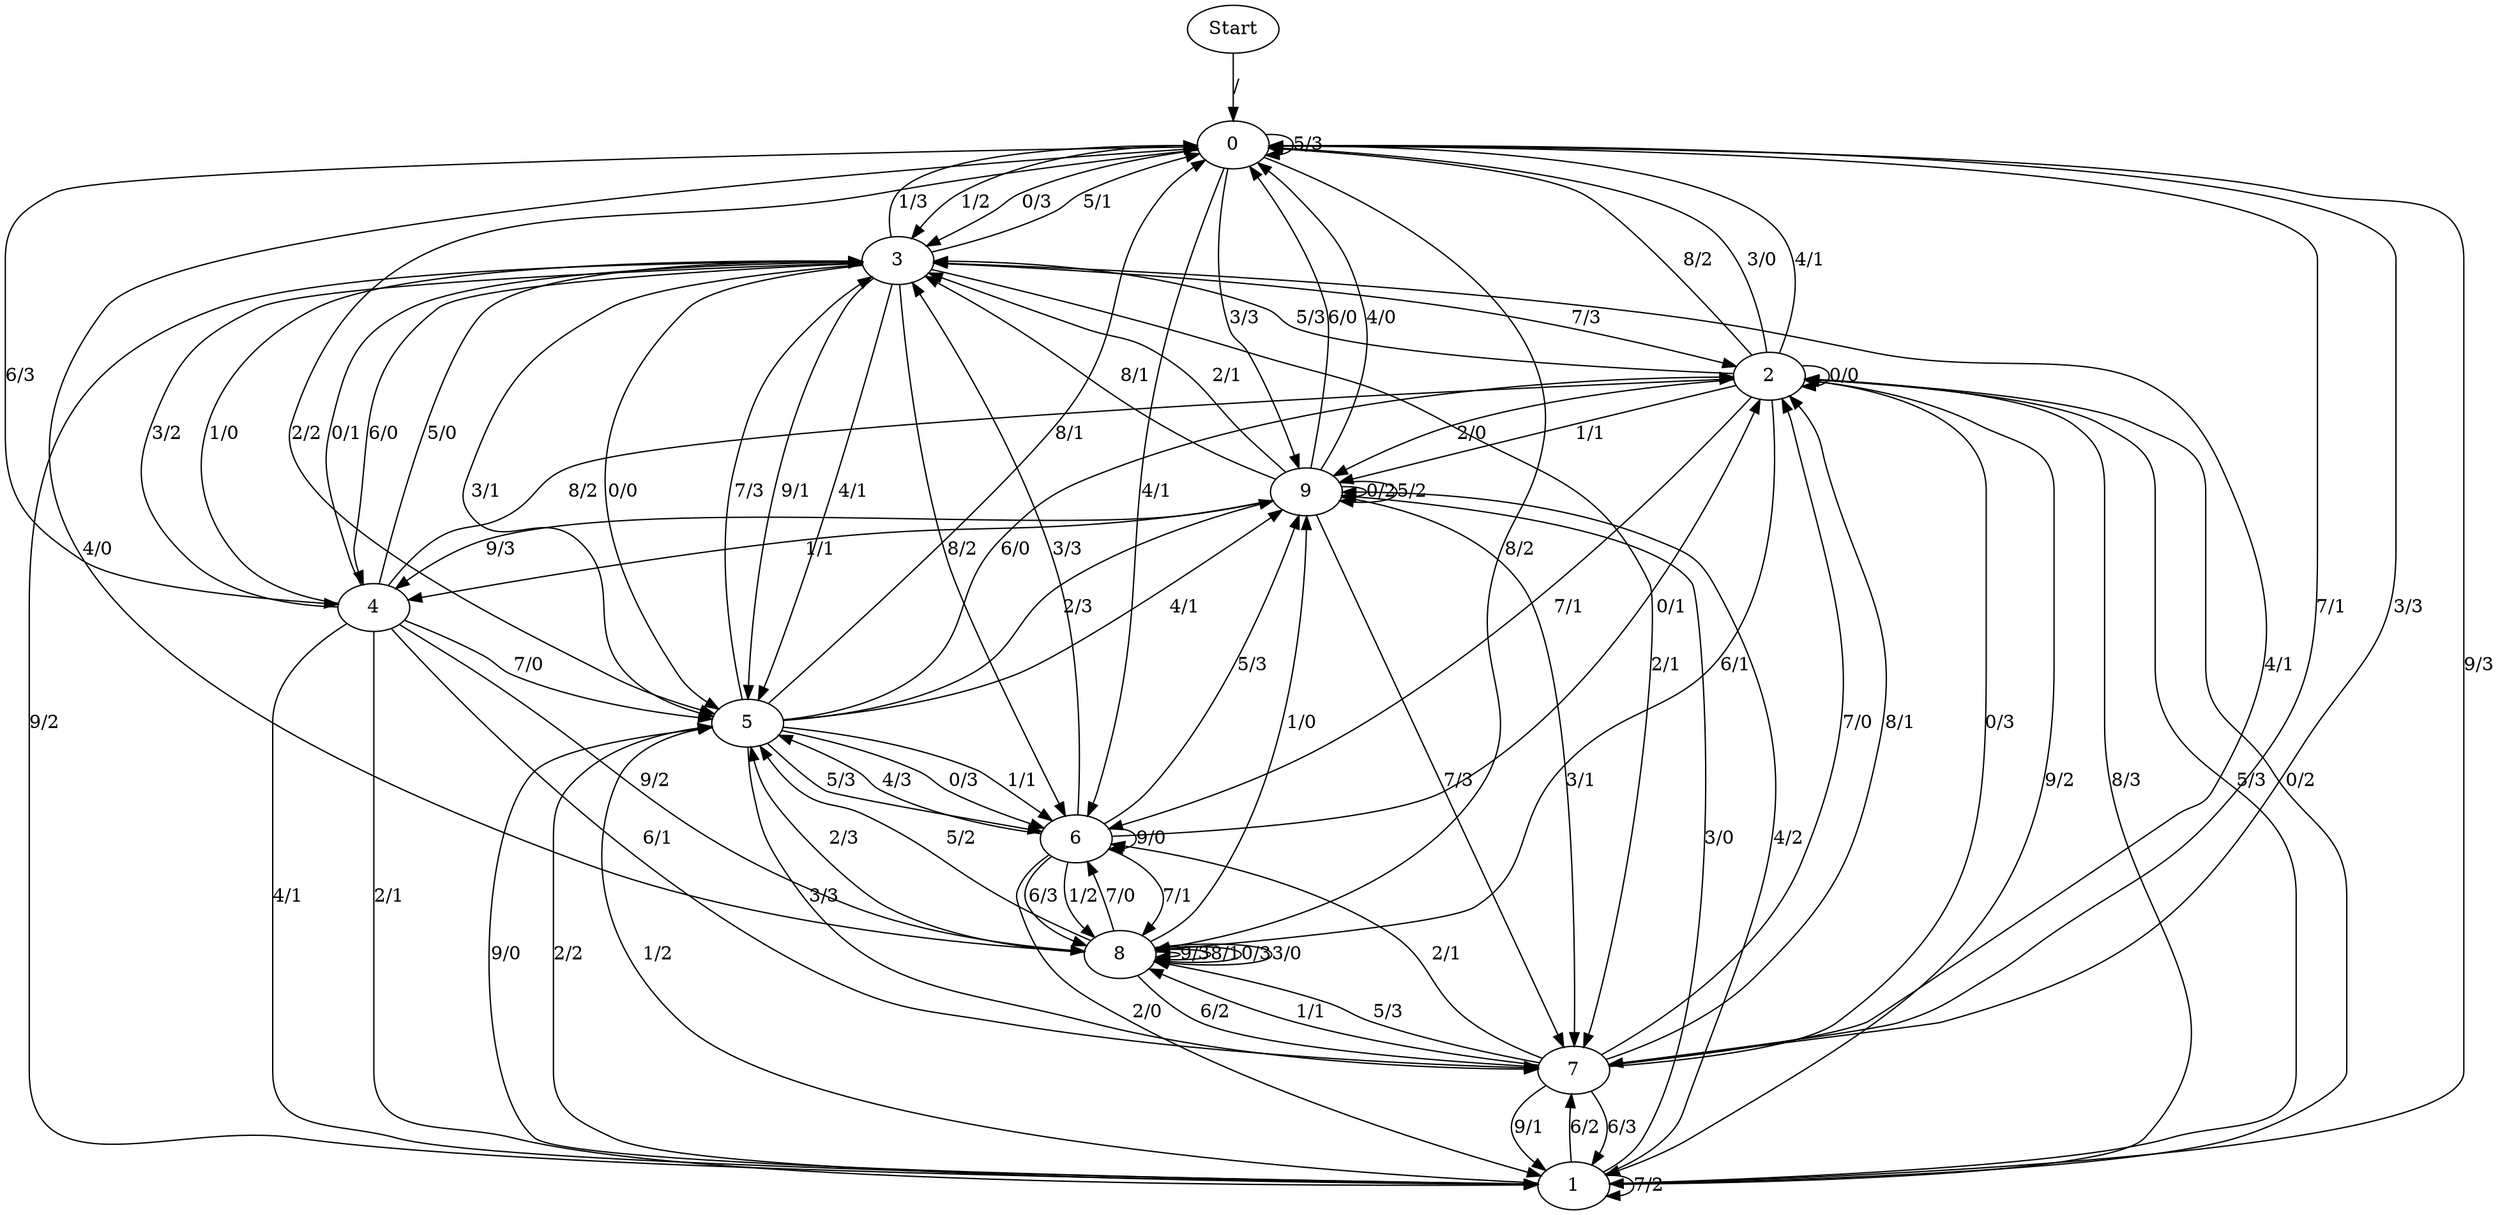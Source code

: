 digraph {
	Start -> 0 [label="/"]
	0 -> 3 [label="1/2"]
	0 -> 7 [label="7/1"]
	0 -> 1 [label="9/3"]
	0 -> 4 [label="6/3"]
	0 -> 3 [label="0/3"]
	0 -> 8 [label="8/2"]
	0 -> 5 [label="2/2"]
	0 -> 6 [label="4/1"]
	0 -> 0 [label="5/3"]
	0 -> 9 [label="3/3"]
	7 -> 8 [label="1/1"]
	7 -> 3 [label="4/1"]
	7 -> 1 [label="6/3"]
	7 -> 2 [label="0/3"]
	7 -> 2 [label="7/0"]
	7 -> 8 [label="5/3"]
	7 -> 2 [label="8/1"]
	7 -> 1 [label="9/1"]
	7 -> 6 [label="2/1"]
	7 -> 0 [label="3/3"]
	3 -> 2 [label="7/3"]
	3 -> 5 [label="9/1"]
	3 -> 0 [label="5/1"]
	3 -> 4 [label="6/0"]
	3 -> 0 [label="1/3"]
	3 -> 5 [label="4/1"]
	3 -> 5 [label="3/1"]
	3 -> 6 [label="8/2"]
	3 -> 5 [label="0/0"]
	3 -> 7 [label="2/1"]
	5 -> 3 [label="7/3"]
	5 -> 6 [label="0/3"]
	5 -> 6 [label="1/1"]
	5 -> 0 [label="8/1"]
	5 -> 2 [label="6/0"]
	5 -> 6 [label="5/3"]
	5 -> 1 [label="9/0"]
	5 -> 7 [label="3/3"]
	5 -> 9 [label="4/1"]
	5 -> 9 [label="2/3"]
	6 -> 8 [label="1/2"]
	6 -> 1 [label="2/0"]
	6 -> 8 [label="7/1"]
	6 -> 2 [label="0/1"]
	6 -> 9 [label="5/3"]
	6 -> 5 [label="4/3"]
	6 -> 8 [label="6/3"]
	6 -> 6 [label="9/0"]
	6 -> 3 [label="3/3"]
	8 -> 8 [label="9/3"]
	8 -> 5 [label="2/3"]
	8 -> 6 [label="7/0"]
	8 -> 7 [label="6/2"]
	8 -> 5 [label="5/2"]
	8 -> 8 [label="8/1"]
	8 -> 8 [label="0/3"]
	8 -> 0 [label="4/0"]
	8 -> 9 [label="1/0"]
	8 -> 8 [label="3/0"]
	9 -> 3 [label="8/1"]
	9 -> 4 [label="9/3"]
	9 -> 7 [label="7/3"]
	9 -> 9 [label="0/2"]
	9 -> 0 [label="6/0"]
	9 -> 0 [label="4/0"]
	9 -> 3 [label="2/1"]
	9 -> 7 [label="3/1"]
	9 -> 4 [label="1/1"]
	9 -> 9 [label="5/2"]
	4 -> 1 [label="2/1"]
	4 -> 3 [label="5/0"]
	4 -> 3 [label="3/2"]
	4 -> 3 [label="1/0"]
	4 -> 5 [label="7/0"]
	4 -> 2 [label="8/2"]
	4 -> 1 [label="4/1"]
	4 -> 8 [label="9/2"]
	4 -> 3 [label="0/1"]
	4 -> 7 [label="6/1"]
	1 -> 5 [label="2/2"]
	1 -> 5 [label="1/2"]
	1 -> 2 [label="8/3"]
	1 -> 9 [label="3/0"]
	1 -> 9 [label="4/2"]
	1 -> 7 [label="6/2"]
	1 -> 3 [label="9/2"]
	1 -> 2 [label="5/3"]
	1 -> 1 [label="7/2"]
	1 -> 2 [label="0/2"]
	2 -> 0 [label="8/2"]
	2 -> 2 [label="0/0"]
	2 -> 9 [label="1/1"]
	2 -> 6 [label="7/1"]
	2 -> 3 [label="5/3"]
	2 -> 9 [label="2/0"]
	2 -> 1 [label="9/2"]
	2 -> 8 [label="6/1"]
	2 -> 0 [label="3/0"]
	2 -> 0 [label="4/1"]
}
